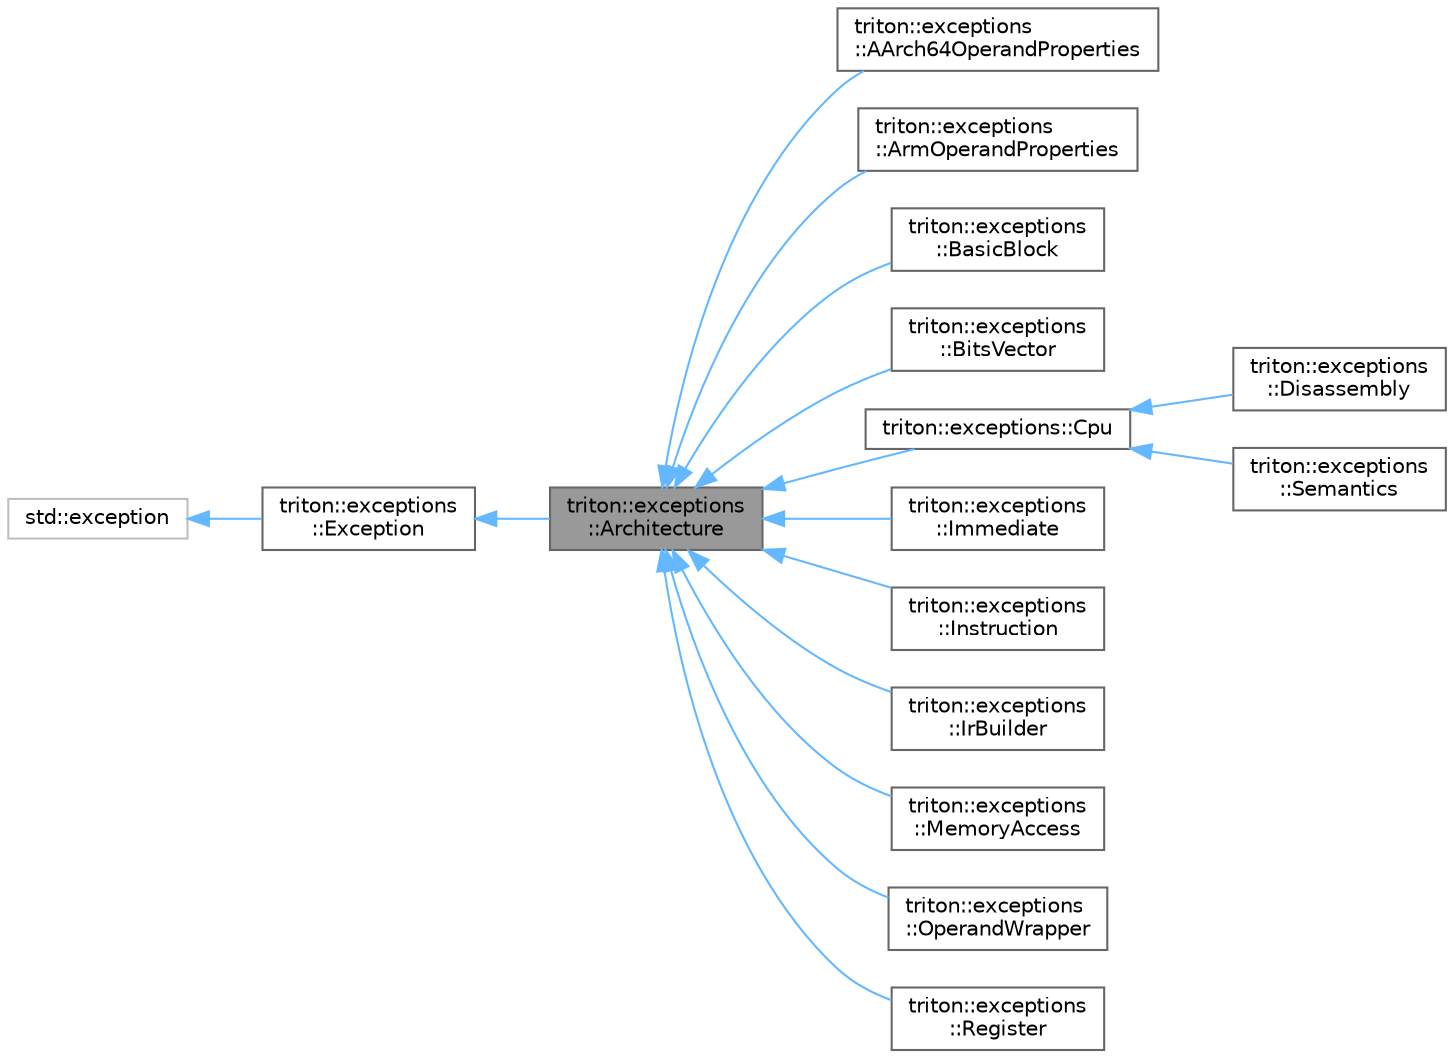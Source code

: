 digraph "triton::exceptions::Architecture"
{
 // LATEX_PDF_SIZE
  bgcolor="transparent";
  edge [fontname=Helvetica,fontsize=10,labelfontname=Helvetica,labelfontsize=10];
  node [fontname=Helvetica,fontsize=10,shape=box,height=0.2,width=0.4];
  rankdir="LR";
  Node1 [label="triton::exceptions\l::Architecture",height=0.2,width=0.4,color="gray40", fillcolor="grey60", style="filled", fontcolor="black",tooltip="The exception class used by architectures."];
  Node2 -> Node1 [dir="back",color="steelblue1",style="solid"];
  Node2 [label="triton::exceptions\l::Exception",height=0.2,width=0.4,color="gray40", fillcolor="white", style="filled",URL="$classtriton_1_1exceptions_1_1Exception.html",tooltip="The root class of all exceptions."];
  Node3 -> Node2 [dir="back",color="steelblue1",style="solid"];
  Node3 [label="std::exception",height=0.2,width=0.4,color="grey75", fillcolor="white", style="filled",tooltip=" "];
  Node1 -> Node4 [dir="back",color="steelblue1",style="solid"];
  Node4 [label="triton::exceptions\l::AArch64OperandProperties",height=0.2,width=0.4,color="gray40", fillcolor="white", style="filled",URL="$classtriton_1_1exceptions_1_1AArch64OperandProperties.html",tooltip="The exception class used by shift mode."];
  Node1 -> Node5 [dir="back",color="steelblue1",style="solid"];
  Node5 [label="triton::exceptions\l::ArmOperandProperties",height=0.2,width=0.4,color="gray40", fillcolor="white", style="filled",URL="$classtriton_1_1exceptions_1_1ArmOperandProperties.html",tooltip="The exception class used by shift mode."];
  Node1 -> Node6 [dir="back",color="steelblue1",style="solid"];
  Node6 [label="triton::exceptions\l::BasicBlock",height=0.2,width=0.4,color="gray40", fillcolor="white", style="filled",URL="$classtriton_1_1exceptions_1_1BasicBlock.html",tooltip="The exception class used by a basic block."];
  Node1 -> Node7 [dir="back",color="steelblue1",style="solid"];
  Node7 [label="triton::exceptions\l::BitsVector",height=0.2,width=0.4,color="gray40", fillcolor="white", style="filled",URL="$classtriton_1_1exceptions_1_1BitsVector.html",tooltip="The exception class used by bitvectors."];
  Node1 -> Node8 [dir="back",color="steelblue1",style="solid"];
  Node8 [label="triton::exceptions::Cpu",height=0.2,width=0.4,color="gray40", fillcolor="white", style="filled",URL="$classtriton_1_1exceptions_1_1Cpu.html",tooltip="The exception class used by all CPUs."];
  Node8 -> Node9 [dir="back",color="steelblue1",style="solid"];
  Node9 [label="triton::exceptions\l::Disassembly",height=0.2,width=0.4,color="gray40", fillcolor="white", style="filled",URL="$classtriton_1_1exceptions_1_1Disassembly.html",tooltip="The exception class used by the disassembler."];
  Node8 -> Node10 [dir="back",color="steelblue1",style="solid"];
  Node10 [label="triton::exceptions\l::Semantics",height=0.2,width=0.4,color="gray40", fillcolor="white", style="filled",URL="$classtriton_1_1exceptions_1_1Semantics.html",tooltip="The exception class used by all semantics."];
  Node1 -> Node11 [dir="back",color="steelblue1",style="solid"];
  Node11 [label="triton::exceptions\l::Immediate",height=0.2,width=0.4,color="gray40", fillcolor="white", style="filled",URL="$classtriton_1_1exceptions_1_1Immediate.html",tooltip="The exception class used by immediates."];
  Node1 -> Node12 [dir="back",color="steelblue1",style="solid"];
  Node12 [label="triton::exceptions\l::Instruction",height=0.2,width=0.4,color="gray40", fillcolor="white", style="filled",URL="$classtriton_1_1exceptions_1_1Instruction.html",tooltip="The exception class used by an instruction."];
  Node1 -> Node13 [dir="back",color="steelblue1",style="solid"];
  Node13 [label="triton::exceptions\l::IrBuilder",height=0.2,width=0.4,color="gray40", fillcolor="white", style="filled",URL="$classtriton_1_1exceptions_1_1IrBuilder.html",tooltip="The exception class used by the IR builder."];
  Node1 -> Node14 [dir="back",color="steelblue1",style="solid"];
  Node14 [label="triton::exceptions\l::MemoryAccess",height=0.2,width=0.4,color="gray40", fillcolor="white", style="filled",URL="$classtriton_1_1exceptions_1_1MemoryAccess.html",tooltip="The exception class used by memory access."];
  Node1 -> Node15 [dir="back",color="steelblue1",style="solid"];
  Node15 [label="triton::exceptions\l::OperandWrapper",height=0.2,width=0.4,color="gray40", fillcolor="white", style="filled",URL="$classtriton_1_1exceptions_1_1OperandWrapper.html",tooltip="The exception class used by operand wrappers."];
  Node1 -> Node16 [dir="back",color="steelblue1",style="solid"];
  Node16 [label="triton::exceptions\l::Register",height=0.2,width=0.4,color="gray40", fillcolor="white", style="filled",URL="$classtriton_1_1exceptions_1_1Register.html",tooltip="The exception class used by register operands."];
}
